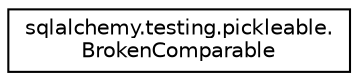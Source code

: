 digraph "Graphical Class Hierarchy"
{
 // LATEX_PDF_SIZE
  edge [fontname="Helvetica",fontsize="10",labelfontname="Helvetica",labelfontsize="10"];
  node [fontname="Helvetica",fontsize="10",shape=record];
  rankdir="LR";
  Node0 [label="sqlalchemy.testing.pickleable.\lBrokenComparable",height=0.2,width=0.4,color="black", fillcolor="white", style="filled",URL="$classsqlalchemy_1_1testing_1_1pickleable_1_1BrokenComparable.html",tooltip=" "];
}
